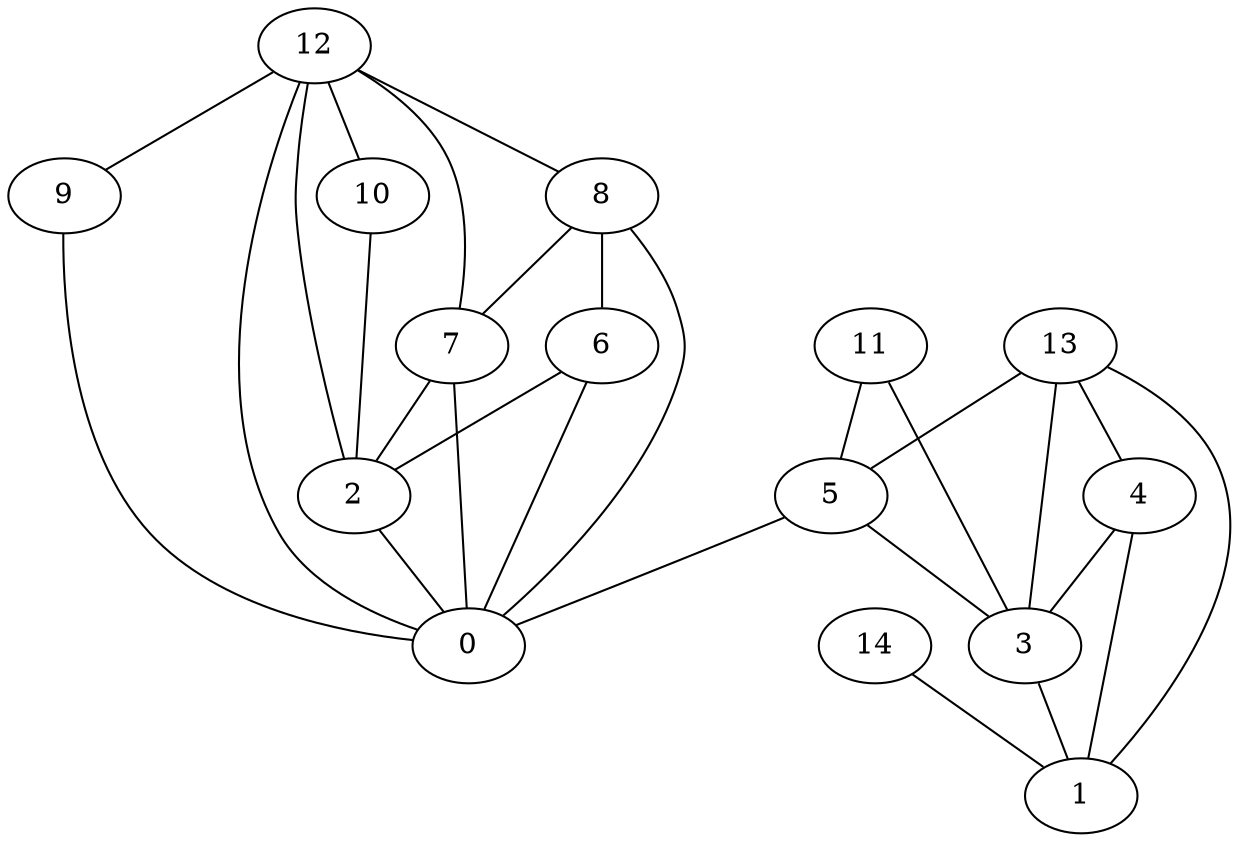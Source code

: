 digraph "sensornet-topology" {
label = "";
rankdir="BT";"0"->"2" [arrowhead = "both"] 
"0"->"5" [arrowhead = "both"] 
"0"->"6" [arrowhead = "both"] 
"0"->"7" [arrowhead = "both"] 
"0"->"8" [arrowhead = "both"] 
"0"->"9" [arrowhead = "both"] 
"0"->"12" [arrowhead = "both"] 
"1"->"3" [arrowhead = "both"] 
"1"->"4" [arrowhead = "both"] 
"1"->"13" [arrowhead = "both"] 
"1"->"14" [arrowhead = "both"] 
"2"->"6" [arrowhead = "both"] 
"2"->"7" [arrowhead = "both"] 
"2"->"10" [arrowhead = "both"] 
"2"->"12" [arrowhead = "both"] 
"3"->"4" [arrowhead = "both"] 
"3"->"5" [arrowhead = "both"] 
"3"->"11" [arrowhead = "both"] 
"3"->"13" [arrowhead = "both"] 
"4"->"13" [arrowhead = "both"] 
"5"->"11" [arrowhead = "both"] 
"5"->"13" [arrowhead = "both"] 
"6"->"8" [arrowhead = "both"] 
"7"->"8" [arrowhead = "both"] 
"7"->"12" [arrowhead = "both"] 
"8"->"12" [arrowhead = "both"] 
"9"->"12" [arrowhead = "both"] 
"10"->"12" [arrowhead = "both"] 
}
